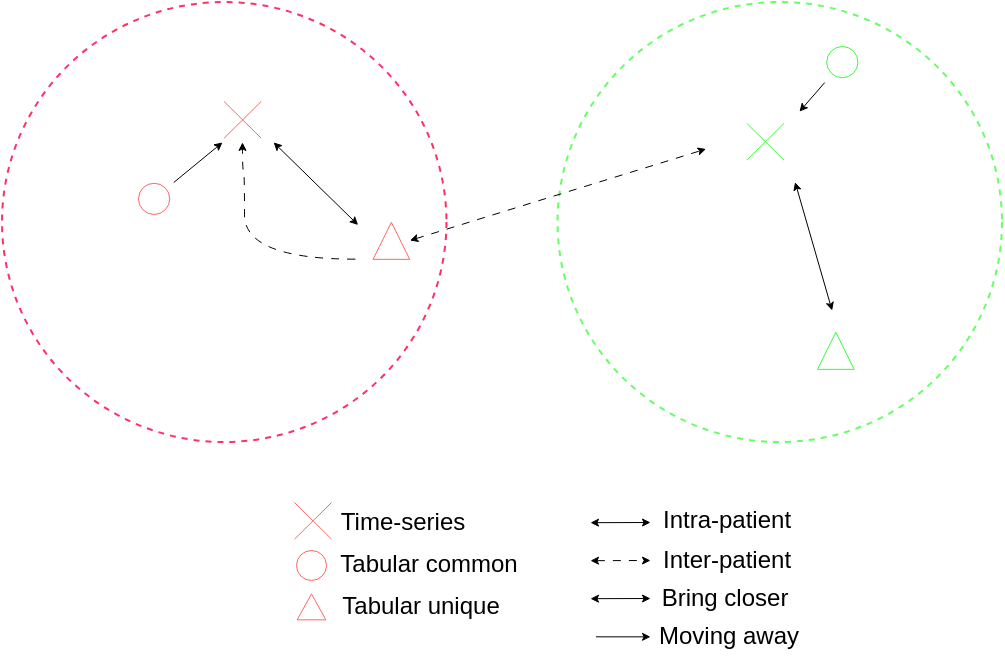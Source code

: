 <mxfile version="25.0.3">
  <diagram name="Page-1" id="BeS-8dZvzgRyUmwv3kp0">
    <mxGraphModel dx="813" dy="505" grid="1" gridSize="10" guides="1" tooltips="1" connect="1" arrows="1" fold="1" page="1" pageScale="1" pageWidth="827" pageHeight="1169" math="0" shadow="0">
      <root>
        <mxCell id="0" />
        <mxCell id="1" parent="0" />
        <mxCell id="qxaNI2jQHCd072IgQ3Vt-19" value="" style="ellipse;whiteSpace=wrap;html=1;fillColor=none;dashed=1;strokeColor=#66FF66;" vertex="1" parent="1">
          <mxGeometry x="427.778" y="240" width="222.222" height="220" as="geometry" />
        </mxCell>
        <mxCell id="virhV7JLDFXRvlYUsdHr-1" value="" style="ellipse;whiteSpace=wrap;html=1;fillColor=none;dashed=1;strokeColor=#FF3068;" parent="1" vertex="1">
          <mxGeometry x="150" y="240" width="222.222" height="220" as="geometry" />
        </mxCell>
        <mxCell id="qxaNI2jQHCd072IgQ3Vt-2" value="" style="ellipse;whiteSpace=wrap;html=1;aspect=fixed;pointerEvents=0;align=center;verticalAlign=top;fontFamily=Helvetica;fontSize=12;fontColor=default;fillColor=none;gradientColor=none;strokeWidth=0.5;strokeColor=#FF6666;" vertex="1" parent="1">
          <mxGeometry x="217.996" y="330.383" width="15.614" height="15.614" as="geometry" />
        </mxCell>
        <mxCell id="qxaNI2jQHCd072IgQ3Vt-8" value="" style="endArrow=none;html=1;rounded=0;fontFamily=Helvetica;fontSize=12;fontColor=default;strokeWidth=0.5;strokeColor=#FF6666;" edge="1" parent="1">
          <mxGeometry width="50" height="50" relative="1" as="geometry">
            <mxPoint x="260.815" y="307.833" as="sourcePoint" />
            <mxPoint x="279.333" y="289.5" as="targetPoint" />
          </mxGeometry>
        </mxCell>
        <mxCell id="qxaNI2jQHCd072IgQ3Vt-9" value="" style="endArrow=none;html=1;rounded=0;fontFamily=Helvetica;fontSize=12;fontColor=default;strokeWidth=0.5;strokeColor=#FF6666;" edge="1" parent="1">
          <mxGeometry width="50" height="50" relative="1" as="geometry">
            <mxPoint x="279.333" y="307.833" as="sourcePoint" />
            <mxPoint x="260.815" y="289.5" as="targetPoint" />
            <Array as="points">
              <mxPoint x="260.815" y="289.5" />
            </Array>
          </mxGeometry>
        </mxCell>
        <mxCell id="qxaNI2jQHCd072IgQ3Vt-10" value="" style="triangle;whiteSpace=wrap;html=1;pointerEvents=0;align=center;verticalAlign=top;fontFamily=Helvetica;fontSize=12;fontColor=default;fillColor=none;gradientColor=none;rotation=-90;strokeWidth=0.5;strokeColor=#FF6666;" vertex="1" parent="1">
          <mxGeometry x="335.185" y="350" width="18.519" height="18.333" as="geometry" />
        </mxCell>
        <mxCell id="qxaNI2jQHCd072IgQ3Vt-13" value="" style="ellipse;whiteSpace=wrap;html=1;aspect=fixed;pointerEvents=0;align=center;verticalAlign=top;fontFamily=Helvetica;fontSize=12;fontColor=default;fillColor=none;gradientColor=none;strokeWidth=0.5;strokeColor=#33FF33;" vertex="1" parent="1">
          <mxGeometry x="562.111" y="262.003" width="15.614" height="15.614" as="geometry" />
        </mxCell>
        <mxCell id="qxaNI2jQHCd072IgQ3Vt-14" value="" style="endArrow=none;html=1;rounded=0;fontFamily=Helvetica;fontSize=12;fontColor=default;strokeWidth=0.5;strokeColor=#33FF33;" edge="1" parent="1">
          <mxGeometry width="50" height="50" relative="1" as="geometry">
            <mxPoint x="522.222" y="318.833" as="sourcePoint" />
            <mxPoint x="540.741" y="300.5" as="targetPoint" />
          </mxGeometry>
        </mxCell>
        <mxCell id="qxaNI2jQHCd072IgQ3Vt-15" value="" style="endArrow=none;html=1;rounded=0;fontFamily=Helvetica;fontSize=12;fontColor=default;strokeWidth=0.5;strokeColor=#33FF33;" edge="1" parent="1">
          <mxGeometry width="50" height="50" relative="1" as="geometry">
            <mxPoint x="540.741" y="318.833" as="sourcePoint" />
            <mxPoint x="522.222" y="300.5" as="targetPoint" />
            <Array as="points">
              <mxPoint x="522.222" y="300.5" />
            </Array>
          </mxGeometry>
        </mxCell>
        <mxCell id="qxaNI2jQHCd072IgQ3Vt-16" value="" style="triangle;whiteSpace=wrap;html=1;pointerEvents=0;align=center;verticalAlign=top;fontFamily=Helvetica;fontSize=12;fontColor=default;fillColor=none;gradientColor=none;rotation=-90;strokeWidth=0.5;strokeColor=#33FF33;" vertex="1" parent="1">
          <mxGeometry x="557.407" y="405" width="18.519" height="18.333" as="geometry" />
        </mxCell>
        <mxCell id="qxaNI2jQHCd072IgQ3Vt-17" value="" style="endArrow=classic;startArrow=classic;html=1;rounded=0;fontFamily=Helvetica;fontSize=12;fontColor=default;strokeWidth=0.5;endSize=3;startSize=3;exitX=0.61;exitY=0.318;exitDx=0;exitDy=0;exitPerimeter=0;" edge="1" parent="1" source="virhV7JLDFXRvlYUsdHr-1">
          <mxGeometry width="50" height="50" relative="1" as="geometry">
            <mxPoint x="285.463" y="324.333" as="sourcePoint" />
            <mxPoint x="327.787" y="351.243" as="targetPoint" />
          </mxGeometry>
        </mxCell>
        <mxCell id="qxaNI2jQHCd072IgQ3Vt-18" value="" style="endArrow=classic;startArrow=classic;html=1;rounded=0;fontFamily=Helvetica;fontSize=12;fontColor=default;strokeWidth=0.5;endSize=3;startSize=3;" edge="1" parent="1">
          <mxGeometry width="50" height="50" relative="1" as="geometry">
            <mxPoint x="564.815" y="394" as="sourcePoint" />
            <mxPoint x="546.296" y="329.833" as="targetPoint" />
          </mxGeometry>
        </mxCell>
        <mxCell id="qxaNI2jQHCd072IgQ3Vt-20" value="" style="endArrow=classic;startArrow=classic;html=1;rounded=0;fontFamily=Helvetica;fontSize=12;fontColor=default;strokeWidth=0.5;endSize=3;startSize=3;entryX=0.333;entryY=0.333;entryDx=0;entryDy=0;entryPerimeter=0;dashed=1;dashPattern=8 8;" edge="1" parent="1" target="qxaNI2jQHCd072IgQ3Vt-19">
          <mxGeometry width="50" height="50" relative="1" as="geometry">
            <mxPoint x="353.704" y="359.002" as="sourcePoint" />
            <mxPoint x="446.296" y="359.002" as="targetPoint" />
          </mxGeometry>
        </mxCell>
        <mxCell id="qxaNI2jQHCd072IgQ3Vt-22" value="" style="endArrow=none;html=1;rounded=0;fontFamily=Helvetica;fontSize=12;fontColor=default;strokeWidth=0.5;strokeColor=#FF6666;" edge="1" parent="1">
          <mxGeometry width="50" height="50" relative="1" as="geometry">
            <mxPoint x="296.005" y="508.333" as="sourcePoint" />
            <mxPoint x="314.523" y="490" as="targetPoint" />
          </mxGeometry>
        </mxCell>
        <mxCell id="qxaNI2jQHCd072IgQ3Vt-23" value="" style="endArrow=none;html=1;rounded=0;fontFamily=Helvetica;fontSize=12;fontColor=default;strokeWidth=0.5;strokeColor=#FF6666;" edge="1" parent="1">
          <mxGeometry width="50" height="50" relative="1" as="geometry">
            <mxPoint x="314.523" y="508.333" as="sourcePoint" />
            <mxPoint x="296.005" y="490" as="targetPoint" />
            <Array as="points">
              <mxPoint x="296.005" y="490" />
            </Array>
          </mxGeometry>
        </mxCell>
        <mxCell id="qxaNI2jQHCd072IgQ3Vt-24" value="Time-series" style="text;html=1;align=center;verticalAlign=middle;resizable=0;points=[];autosize=1;strokeColor=none;fillColor=none;fontFamily=Helvetica;fontSize=12;fontColor=default;" vertex="1" parent="1">
          <mxGeometry x="305" y="485" width="90" height="30" as="geometry" />
        </mxCell>
        <mxCell id="qxaNI2jQHCd072IgQ3Vt-25" value="" style="ellipse;whiteSpace=wrap;html=1;aspect=fixed;pointerEvents=0;align=center;verticalAlign=top;fontFamily=Helvetica;fontSize=12;fontColor=default;fillColor=none;gradientColor=none;strokeWidth=0.5;strokeColor=#FF6666;" vertex="1" parent="1">
          <mxGeometry x="297" y="514" width="15" height="15" as="geometry" />
        </mxCell>
        <mxCell id="qxaNI2jQHCd072IgQ3Vt-26" value="Tabular common" style="text;html=1;align=center;verticalAlign=middle;resizable=0;points=[];autosize=1;strokeColor=none;fillColor=none;fontFamily=Helvetica;fontSize=12;fontColor=default;" vertex="1" parent="1">
          <mxGeometry x="308" y="505.5" width="110" height="30" as="geometry" />
        </mxCell>
        <mxCell id="qxaNI2jQHCd072IgQ3Vt-27" value="" style="triangle;whiteSpace=wrap;html=1;pointerEvents=0;align=center;verticalAlign=top;fontFamily=Helvetica;fontSize=12;fontColor=default;fillColor=none;gradientColor=none;rotation=-90;strokeWidth=0.5;strokeColor=#FF6666;" vertex="1" parent="1">
          <mxGeometry x="298" y="535" width="13" height="14.33" as="geometry" />
        </mxCell>
        <mxCell id="qxaNI2jQHCd072IgQ3Vt-28" value="Tabular unique" style="text;html=1;align=center;verticalAlign=middle;resizable=0;points=[];autosize=1;strokeColor=none;fillColor=none;fontFamily=Helvetica;fontSize=12;fontColor=default;" vertex="1" parent="1">
          <mxGeometry x="309" y="527.17" width="100" height="30" as="geometry" />
        </mxCell>
        <mxCell id="qxaNI2jQHCd072IgQ3Vt-29" value="" style="endArrow=classic;startArrow=classic;html=1;rounded=0;fontFamily=Helvetica;fontSize=12;fontColor=default;strokeWidth=0.5;endSize=3;startSize=3;" edge="1" parent="1">
          <mxGeometry width="50" height="50" relative="1" as="geometry">
            <mxPoint x="444.003" y="500.093" as="sourcePoint" />
            <mxPoint x="474" y="500" as="targetPoint" />
          </mxGeometry>
        </mxCell>
        <mxCell id="qxaNI2jQHCd072IgQ3Vt-30" value="Intra-patient" style="text;html=1;align=center;verticalAlign=middle;resizable=0;points=[];autosize=1;strokeColor=none;fillColor=none;fontFamily=Helvetica;fontSize=12;fontColor=default;" vertex="1" parent="1">
          <mxGeometry x="467.11" y="484" width="90" height="30" as="geometry" />
        </mxCell>
        <mxCell id="qxaNI2jQHCd072IgQ3Vt-31" value="" style="endArrow=classic;startArrow=classic;html=1;rounded=0;fontFamily=Helvetica;fontSize=12;fontColor=default;strokeWidth=0.5;endSize=3;startSize=3;dashed=1;dashPattern=8 8;" edge="1" parent="1">
          <mxGeometry width="50" height="50" relative="1" as="geometry">
            <mxPoint x="444.003" y="519.093" as="sourcePoint" />
            <mxPoint x="474" y="519" as="targetPoint" />
          </mxGeometry>
        </mxCell>
        <mxCell id="qxaNI2jQHCd072IgQ3Vt-32" value="Inter-patient" style="text;html=1;align=center;verticalAlign=middle;resizable=0;points=[];autosize=1;strokeColor=none;fillColor=none;fontFamily=Helvetica;fontSize=12;fontColor=default;" vertex="1" parent="1">
          <mxGeometry x="467.11" y="504" width="90" height="30" as="geometry" />
        </mxCell>
        <mxCell id="qxaNI2jQHCd072IgQ3Vt-33" value="" style="endArrow=classic;html=1;rounded=0;fontFamily=Helvetica;fontSize=12;fontColor=default;endSize=3;strokeWidth=0.5;exitX=0.495;exitY=0.591;exitDx=0;exitDy=0;exitPerimeter=0;entryX=0.495;entryY=0.318;entryDx=0;entryDy=0;entryPerimeter=0;" edge="1" parent="1" target="virhV7JLDFXRvlYUsdHr-1">
          <mxGeometry width="50" height="50" relative="1" as="geometry">
            <mxPoint x="235.61" y="330" as="sourcePoint" />
            <mxPoint x="255.61" y="309.98" as="targetPoint" />
          </mxGeometry>
        </mxCell>
        <mxCell id="qxaNI2jQHCd072IgQ3Vt-34" value="" style="endArrow=classic;html=1;rounded=0;fontFamily=Helvetica;fontSize=12;fontColor=default;endSize=3;strokeWidth=0.5;entryX=0.495;entryY=0.318;entryDx=0;entryDy=0;entryPerimeter=0;exitX=0.595;exitY=0.182;exitDx=0;exitDy=0;exitPerimeter=0;" edge="1" parent="1">
          <mxGeometry width="50" height="50" relative="1" as="geometry">
            <mxPoint x="561.11" y="280.04" as="sourcePoint" />
            <mxPoint x="548.5" y="294.55" as="targetPoint" />
          </mxGeometry>
        </mxCell>
        <mxCell id="qxaNI2jQHCd072IgQ3Vt-38" value="" style="endArrow=classic;html=1;rounded=0;fontFamily=Helvetica;fontSize=12;fontColor=default;edgeStyle=orthogonalEdgeStyle;curved=1;strokeWidth=0.5;endSize=3;exitX=0.242;exitY=0.064;exitDx=0;exitDy=0;exitPerimeter=0;entryX=0.54;entryY=0.318;entryDx=0;entryDy=0;entryPerimeter=0;dashed=1;dashPattern=8 8;" edge="1" parent="1" target="virhV7JLDFXRvlYUsdHr-1">
          <mxGeometry width="50" height="50" relative="1" as="geometry">
            <mxPoint x="326.451" y="368.334" as="sourcePoint" />
            <mxPoint x="270" y="314.39" as="targetPoint" />
            <Array as="points">
              <mxPoint x="271" y="368" />
              <mxPoint x="271" y="324" />
              <mxPoint x="270" y="324" />
            </Array>
          </mxGeometry>
        </mxCell>
        <mxCell id="qxaNI2jQHCd072IgQ3Vt-40" value="" style="endArrow=classic;startArrow=classic;html=1;rounded=0;fontFamily=Helvetica;fontSize=12;fontColor=default;strokeWidth=0.5;endSize=3;startSize=3;" edge="1" parent="1">
          <mxGeometry width="50" height="50" relative="1" as="geometry">
            <mxPoint x="444.003" y="538.093" as="sourcePoint" />
            <mxPoint x="474" y="538" as="targetPoint" />
          </mxGeometry>
        </mxCell>
        <mxCell id="qxaNI2jQHCd072IgQ3Vt-42" value="" style="endArrow=classic;html=1;rounded=0;fontFamily=Helvetica;fontSize=12;fontColor=default;endSize=3;strokeWidth=0.5;exitX=0.495;exitY=0.591;exitDx=0;exitDy=0;exitPerimeter=0;" edge="1" parent="1">
          <mxGeometry width="50" height="50" relative="1" as="geometry">
            <mxPoint x="446.72" y="557.17" as="sourcePoint" />
            <mxPoint x="474" y="557.17" as="targetPoint" />
          </mxGeometry>
        </mxCell>
        <mxCell id="qxaNI2jQHCd072IgQ3Vt-44" value="Moving away" style="text;html=1;align=center;verticalAlign=middle;resizable=0;points=[];autosize=1;strokeColor=none;fillColor=none;fontFamily=Helvetica;fontSize=12;fontColor=default;" vertex="1" parent="1">
          <mxGeometry x="468.41" y="542" width="90" height="30" as="geometry" />
        </mxCell>
        <mxCell id="qxaNI2jQHCd072IgQ3Vt-45" value="Bring closer" style="text;html=1;align=center;verticalAlign=middle;resizable=0;points=[];autosize=1;strokeColor=none;fillColor=none;fontFamily=Helvetica;fontSize=12;fontColor=default;" vertex="1" parent="1">
          <mxGeometry x="466.41" y="523" width="90" height="30" as="geometry" />
        </mxCell>
      </root>
    </mxGraphModel>
  </diagram>
</mxfile>
